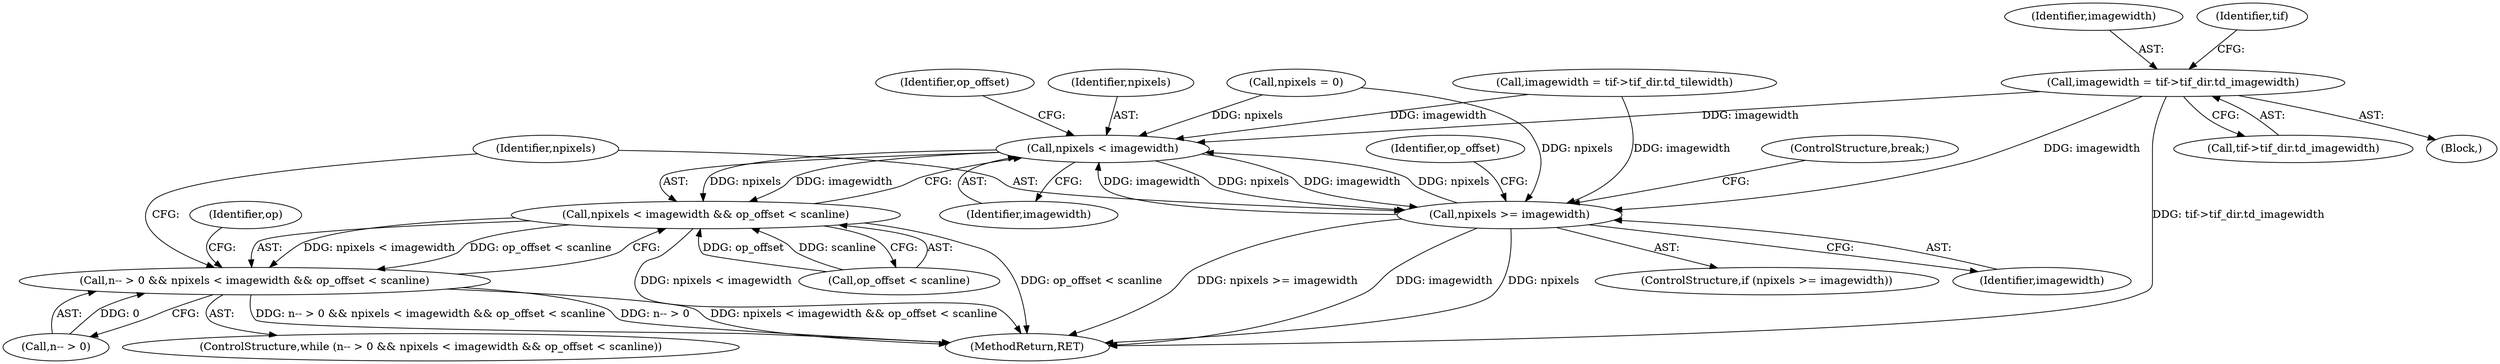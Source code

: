 digraph "0_libtiff_b18012dae552f85dcc5c57d3bf4e997a15b1cc1c@pointer" {
"1000290" [label="(Call,imagewidth = tif->tif_dir.td_imagewidth)"];
"1000335" [label="(Call,npixels < imagewidth)"];
"1000334" [label="(Call,npixels < imagewidth && op_offset < scanline)"];
"1000329" [label="(Call,n-- > 0 && npixels < imagewidth && op_offset < scanline)"];
"1000345" [label="(Call,npixels >= imagewidth)"];
"1000285" [label="(Call,npixels = 0)"];
"1000292" [label="(Call,tif->tif_dir.td_imagewidth)"];
"1000348" [label="(ControlStructure,break;)"];
"1000330" [label="(Call,n-- > 0)"];
"1000345" [label="(Call,npixels >= imagewidth)"];
"1000334" [label="(Call,npixels < imagewidth && op_offset < scanline)"];
"1000335" [label="(Call,npixels < imagewidth)"];
"1000291" [label="(Identifier,imagewidth)"];
"1000337" [label="(Identifier,imagewidth)"];
"1000290" [label="(Call,imagewidth = tif->tif_dir.td_imagewidth)"];
"1000351" [label="(Identifier,op_offset)"];
"1000346" [label="(Identifier,npixels)"];
"1000299" [label="(Identifier,tif)"];
"1000409" [label="(MethodReturn,RET)"];
"1000300" [label="(Call,imagewidth = tif->tif_dir.td_tilewidth)"];
"1000344" [label="(ControlStructure,if (npixels >= imagewidth))"];
"1000347" [label="(Identifier,imagewidth)"];
"1000329" [label="(Call,n-- > 0 && npixels < imagewidth && op_offset < scanline)"];
"1000338" [label="(Call,op_offset < scanline)"];
"1000283" [label="(Block,)"];
"1000339" [label="(Identifier,op_offset)"];
"1000336" [label="(Identifier,npixels)"];
"1000328" [label="(ControlStructure,while (n-- > 0 && npixels < imagewidth && op_offset < scanline))"];
"1000342" [label="(Identifier,op)"];
"1000290" -> "1000283"  [label="AST: "];
"1000290" -> "1000292"  [label="CFG: "];
"1000291" -> "1000290"  [label="AST: "];
"1000292" -> "1000290"  [label="AST: "];
"1000299" -> "1000290"  [label="CFG: "];
"1000290" -> "1000409"  [label="DDG: tif->tif_dir.td_imagewidth"];
"1000290" -> "1000335"  [label="DDG: imagewidth"];
"1000290" -> "1000345"  [label="DDG: imagewidth"];
"1000335" -> "1000334"  [label="AST: "];
"1000335" -> "1000337"  [label="CFG: "];
"1000336" -> "1000335"  [label="AST: "];
"1000337" -> "1000335"  [label="AST: "];
"1000339" -> "1000335"  [label="CFG: "];
"1000334" -> "1000335"  [label="CFG: "];
"1000335" -> "1000334"  [label="DDG: npixels"];
"1000335" -> "1000334"  [label="DDG: imagewidth"];
"1000285" -> "1000335"  [label="DDG: npixels"];
"1000345" -> "1000335"  [label="DDG: npixels"];
"1000345" -> "1000335"  [label="DDG: imagewidth"];
"1000300" -> "1000335"  [label="DDG: imagewidth"];
"1000335" -> "1000345"  [label="DDG: npixels"];
"1000335" -> "1000345"  [label="DDG: imagewidth"];
"1000334" -> "1000329"  [label="AST: "];
"1000334" -> "1000338"  [label="CFG: "];
"1000338" -> "1000334"  [label="AST: "];
"1000329" -> "1000334"  [label="CFG: "];
"1000334" -> "1000409"  [label="DDG: op_offset < scanline"];
"1000334" -> "1000409"  [label="DDG: npixels < imagewidth"];
"1000334" -> "1000329"  [label="DDG: npixels < imagewidth"];
"1000334" -> "1000329"  [label="DDG: op_offset < scanline"];
"1000338" -> "1000334"  [label="DDG: op_offset"];
"1000338" -> "1000334"  [label="DDG: scanline"];
"1000329" -> "1000328"  [label="AST: "];
"1000329" -> "1000330"  [label="CFG: "];
"1000330" -> "1000329"  [label="AST: "];
"1000342" -> "1000329"  [label="CFG: "];
"1000346" -> "1000329"  [label="CFG: "];
"1000329" -> "1000409"  [label="DDG: npixels < imagewidth && op_offset < scanline"];
"1000329" -> "1000409"  [label="DDG: n-- > 0 && npixels < imagewidth && op_offset < scanline"];
"1000329" -> "1000409"  [label="DDG: n-- > 0"];
"1000330" -> "1000329"  [label="DDG: 0"];
"1000345" -> "1000344"  [label="AST: "];
"1000345" -> "1000347"  [label="CFG: "];
"1000346" -> "1000345"  [label="AST: "];
"1000347" -> "1000345"  [label="AST: "];
"1000348" -> "1000345"  [label="CFG: "];
"1000351" -> "1000345"  [label="CFG: "];
"1000345" -> "1000409"  [label="DDG: imagewidth"];
"1000345" -> "1000409"  [label="DDG: npixels"];
"1000345" -> "1000409"  [label="DDG: npixels >= imagewidth"];
"1000285" -> "1000345"  [label="DDG: npixels"];
"1000300" -> "1000345"  [label="DDG: imagewidth"];
}

